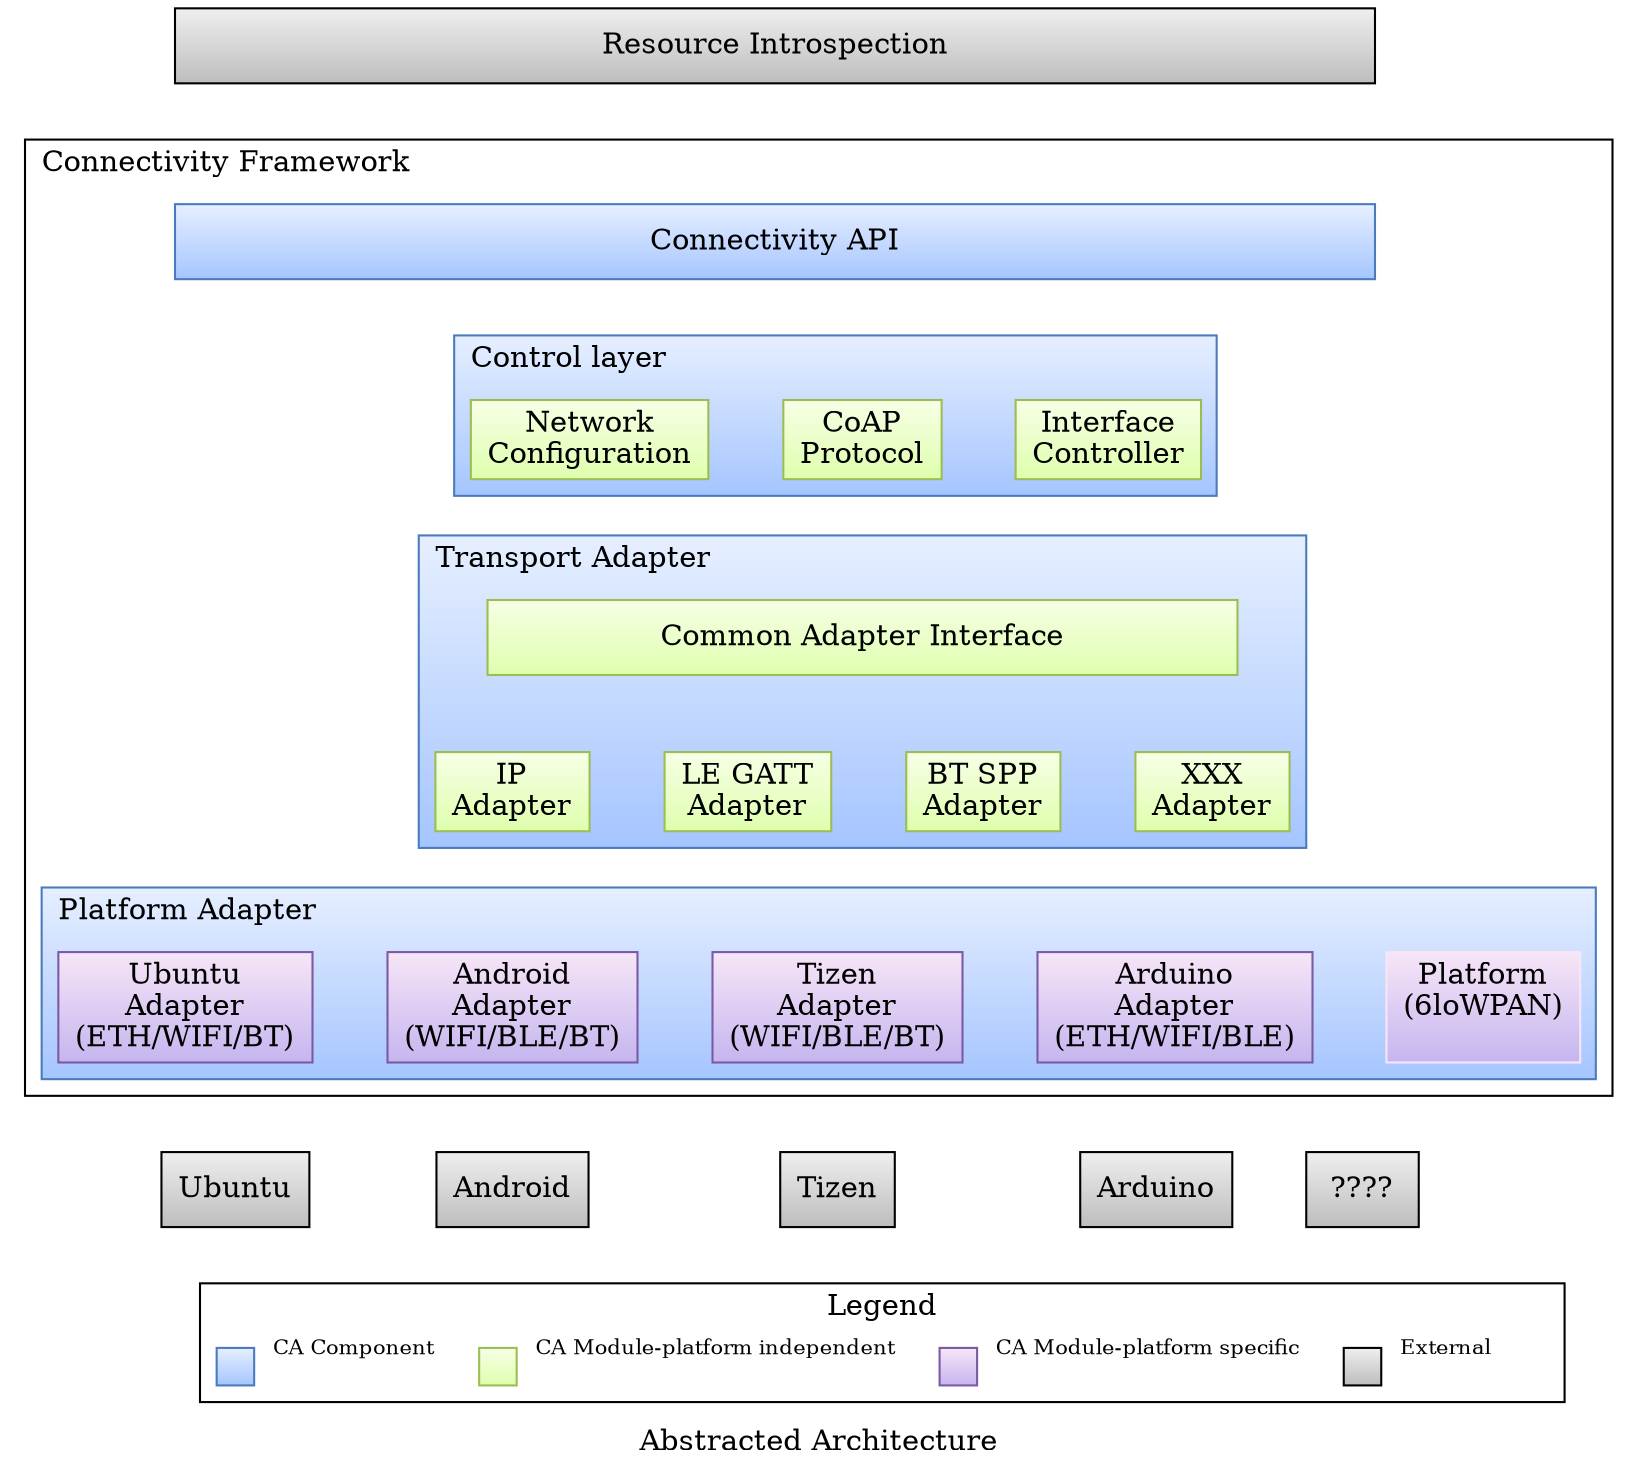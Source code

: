 //******************************************************************
//
// Copyright 2015 Samsung Electronics All Rights Reserved.
//
//-=-=-=-=-=-=-=-=-=-=-=-=-=-=-=-=-=-=-=-=-=-=-=-=-=-=-=-=-=-=-=-=
//
// Licensed under the Apache License, Version 2.0 (the "License");
// you may not use this file except in compliance with the License.
// You may obtain a copy of the License at
//
//      http://www.apache.org/licenses/LICENSE-2.0
//
// Unless required by applicable law or agreed to in writing, software
// distributed under the License is distributed on an "AS IS" BASIS,
// WITHOUT WARRANTIES OR CONDITIONS OF ANY KIND, either express or implied.
// See the License for the specific language governing permissions and
// limitations under the License.
//
//-=-=-=-=-=-=-=-=-=-=-=-=-=-=-=-=-=-=-=-=-=-=-=-=-=-=-=-=-=-=-=-=

// Note that this diagram is not the best example of efficient
// graphviz/doxygen use. It was recreating the look of an existing
// graphic and thus is focused too much on appearance over
// functionality.
//

digraph G {
    label = "Abstracted Architecture";

    z [
        label = "Resource Introspection",
        shape = box,
        style = filled,
        fillcolor="#efefef:#bdbdbd",
        gradientangle=270,
        width=8
    ];

    subgraph cluster_0 {
        label = "Connectivity Framework";
        labeljust="l";

        yy [
            label = "Connectivity API",
            shape = box,
            style = filled,
            color = "#4a7bbd",
            fillcolor="#e6efff:#a5c5ff",
            gradientangle=270,
            width=8
        ];

        subgraph cluster_1 {
            label = "Control layer";
            style=filled;
            color = "#4a7bbd";
            fillcolor="#e6efff:#a5c5ff";
            gradientangle=270;

            node [
                style=filled,
                color="#9cbd52",
                fillcolor="#f7ffe6:#deffad",
                gradientangle=270,
                shape=box
            ];

            a0 [label="Network\nConfiguration"];
            a1 [label="CoAP\nProtocol"];
            a2 [label="Interface\nController"];

            {rank = same a0 a1 a2}
        }

        subgraph cluster_2 {
            label = "Transport Adapter";
            style=filled;
            color = "#4a7bbd"
            fillcolor="#e6efff:#a5c5ff";
            gradientangle=270;
            node [
                style=filled,
                color="#9cbd52",
                fillcolor="#f7ffe6:#deffad",
                gradientangle=270,
                shape=box
            ];

            bb [label = "Common Adapter Interface", width=5];

            b0 [label="IP\nAdapter"];
            b1 [label="LE GATT\nAdapter"];
            b2 [label="BT SPP\nAdapter"];
            b3 [label="XXX\nAdapter"];

            {rank = same b0 b1 b2 b3}
        }

        subgraph cluster_3 {
            label = "Platform Adapter";
            style=filled;
            color = "#4a7bbd"
            fillcolor="#e6efff:#a5c5ff";
            gradientangle=270;
            node [
                style=filled
                color="#7b5aa5"
                fillcolor="#f7e6f7:#c5b5ef";
                gradientangle=270;
                shape=box
            ];

            c0 [label="Ubuntu\nAdapter\n(ETH/WIFI/BT)"];
            c1 [label="Android\nAdapter\n(WIFI/BLE/BT)"];
            c2 [label="Tizen\nAdapter\n(WIFI/BLE/BT)"];
            c3 [label="Arduino\nAdapter\n(ETH/WIFI/BLE)"];
            c4 [label="Platform\n(6loWPAN)\n ", color="#f7e6f7"];

            {rank = same c0 c1 c2 c3 c4}
        }
    }

    {
        node [
            style = filled,
            fillcolor="#efefef:#bdbdbd",
            gradientangle=270,
            shape=box
        ];

        d0 [label="Ubuntu"];
        d1 [label="Android"];
        d2 [label="Tizen"];
        d3 [label="Arduino"];
        d4 [label="????"];

        {rank = same d0 d1 d2 d3 d4}
    }

    subgraph cluster_lgd {
        label = "Legend";

        node [
            style = filled,
            width=0.25,
            height=0.25,
            fixedsize=true,
            shape=box,
            gradientangle=270
        ];

        e0 [label=" ", color="#4a7bbd", fillcolor="#e6efff:#a5c5ff"];
        e1 [label=" ", color="#9cbd52", fillcolor="#f7ffe6:#deffad"];
        e2 [label=" ", color="#7b5aa5", fillcolor="#f7e6f7:#c5b5ef"];
        e3 [label=" ", fillcolor="#efefef:#bdbdbd"];
        e_dummy[shape=point, style=invis];

        edge [penwidth=0,
              arrowhead=none,
              fontsize=10];
        e0 -> e1 [label="CA Component    "];
        e1 -> e2 [label="CA Module-platform independent    "];
        e2 -> e3 [label="CA Module-platform specific    "];
        e3 -> e_dummy [label="External"];

        {rank = same e0 e1 e2 e3 e_dummy}
    }

    // In order to control placement of the sets of items in a
    // top-to-bottom placement, invisible edges/arrows are used.
    // This gives a logcial control for the physical appearance we want.
    {
        edge[style = invis];

        // order groups to get top-to-bottom
        z -> yy
        yy -> {a0 a2}
        a1 -> bb
        {a0 a2} -> {b1 b2}
        bb -> {b1 b2}
        {b0 b1 b2 b3} -> c2
        c0 -> d0
        c1 -> d1
        c2 -> d2
        c3 -> d3
        d0 -> e0
        {d2} -> {e1 e2}
        d4 -> e3

        // order nodes left-to-right
        a0 -> a1 -> a2
        b0 -> b1 -> b2 -> b3
        c0 -> c1 -> c2 -> c3 -> c4
        d0 -> d1 -> d2 -> d3 -> d4
        e0 -> e1 -> e2 -> e3
    }
}
